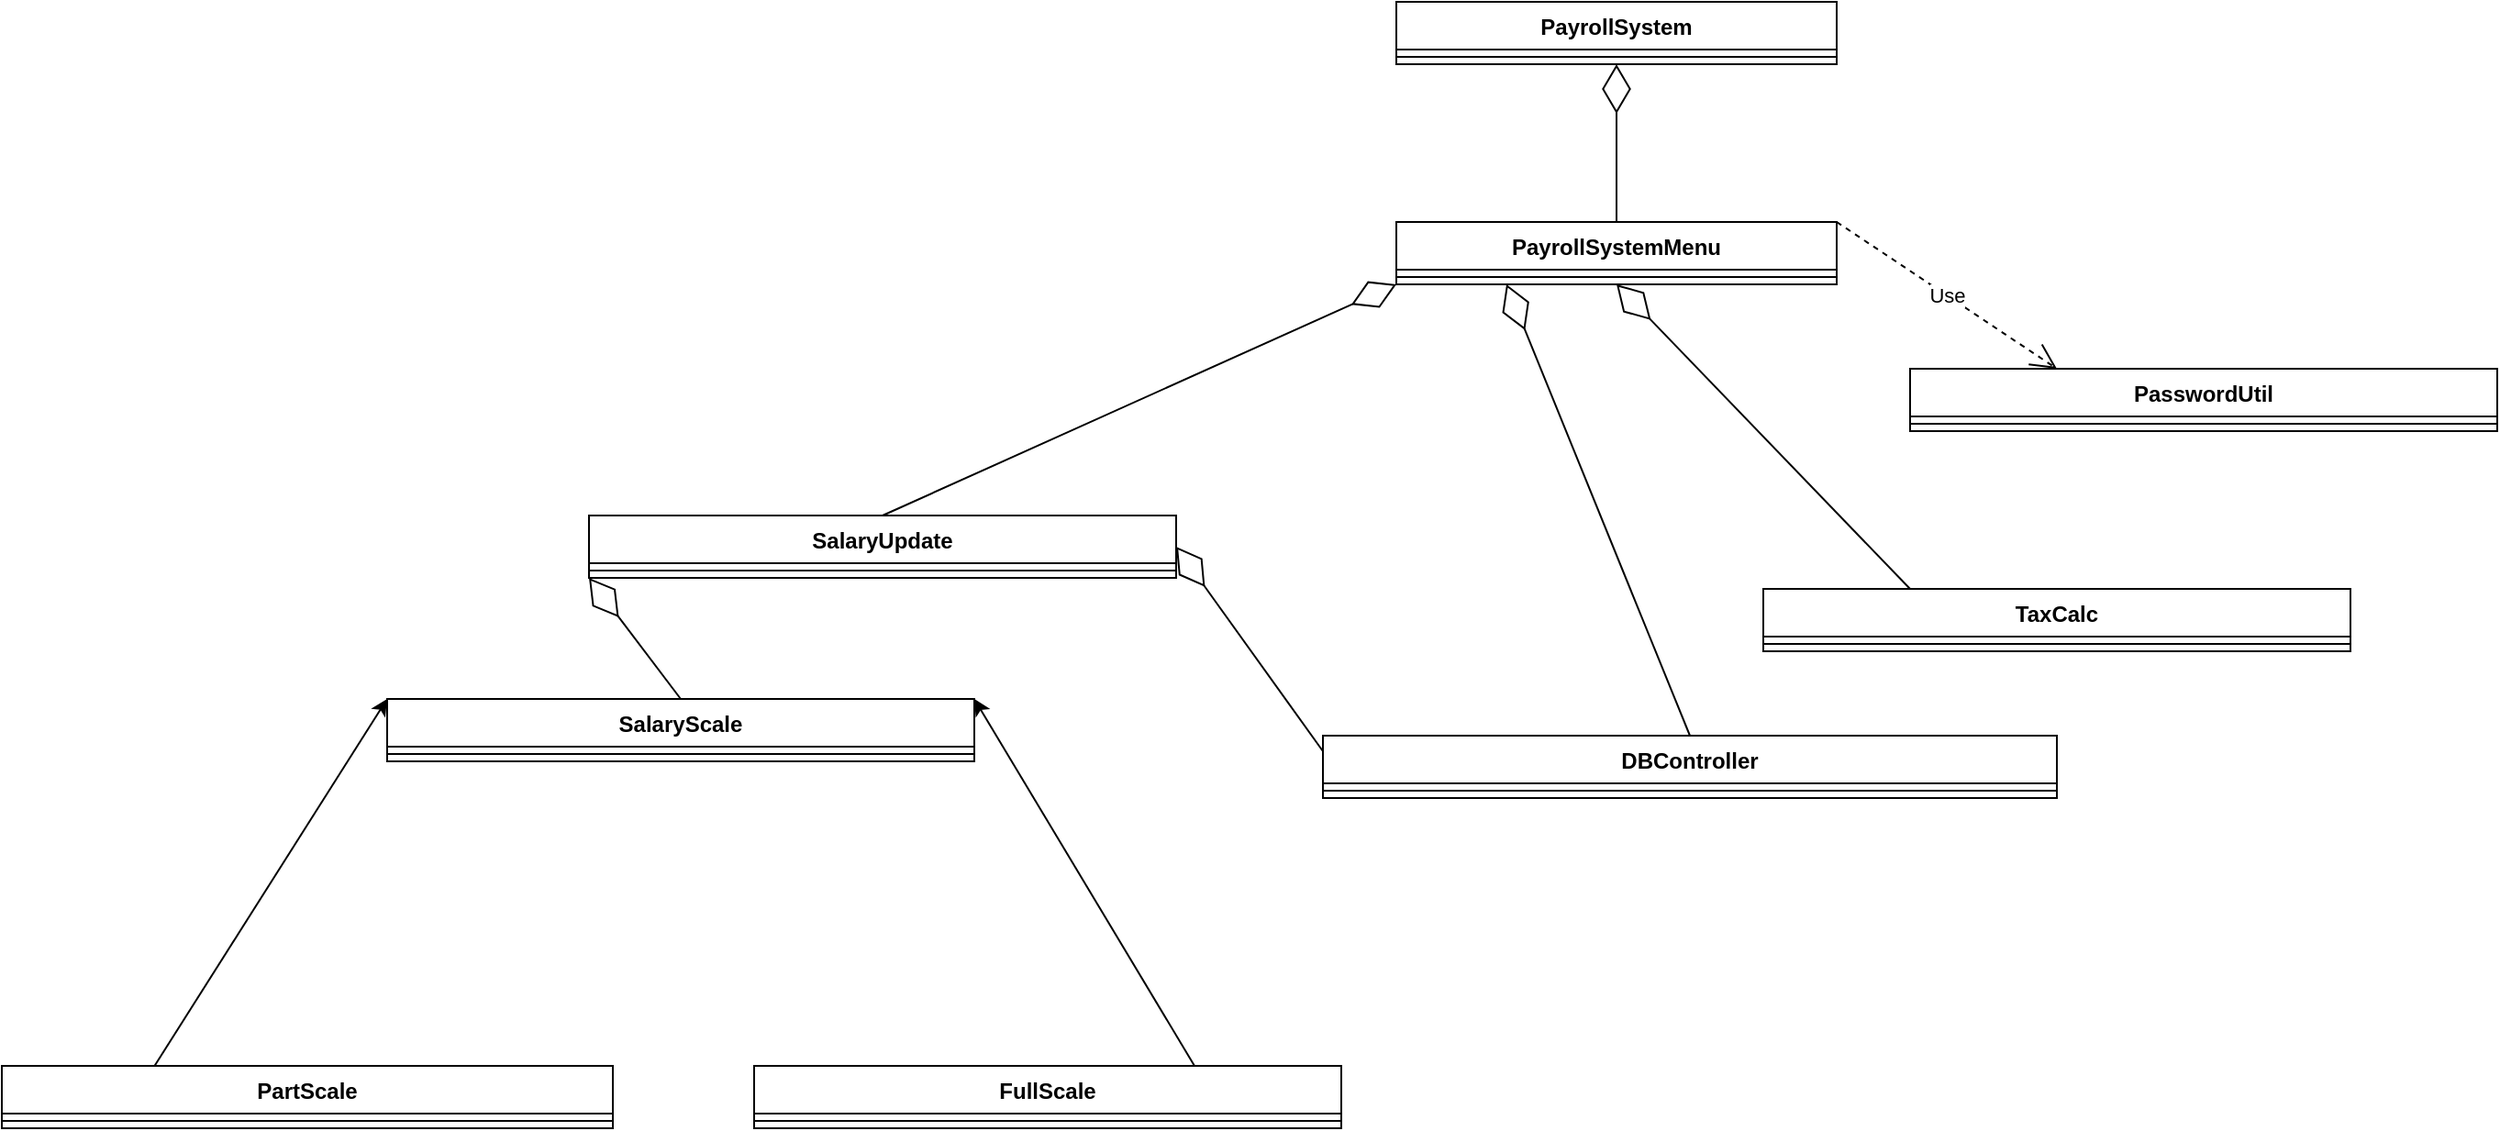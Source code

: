 <mxfile version="24.7.17">
  <diagram name="Page-1" id="b5b7bab2-c9e2-2cf4-8b2a-24fd1a2a6d21">
    <mxGraphModel dx="2203" dy="996" grid="1" gridSize="10" guides="1" tooltips="1" connect="1" arrows="1" fold="1" page="1" pageScale="1" pageWidth="827" pageHeight="1169" background="none" math="0" shadow="0">
      <root>
        <mxCell id="0" />
        <mxCell id="1" parent="0" />
        <mxCell id="mPwAxX8d5oP5hzSvpfBp-22" value="PayrollSystem" style="swimlane;fontStyle=1;align=center;verticalAlign=top;childLayout=stackLayout;horizontal=1;startSize=26;horizontalStack=0;resizeParent=1;resizeParentMax=0;resizeLast=0;collapsible=1;marginBottom=0;whiteSpace=wrap;html=1;" parent="1" vertex="1">
          <mxGeometry x="320" width="240" height="34" as="geometry" />
        </mxCell>
        <mxCell id="mPwAxX8d5oP5hzSvpfBp-24" value="" style="line;strokeWidth=1;fillColor=none;align=left;verticalAlign=middle;spacingTop=-1;spacingLeft=3;spacingRight=3;rotatable=0;labelPosition=right;points=[];portConstraint=eastwest;strokeColor=inherit;" parent="mPwAxX8d5oP5hzSvpfBp-22" vertex="1">
          <mxGeometry y="26" width="240" height="8" as="geometry" />
        </mxCell>
        <mxCell id="mPwAxX8d5oP5hzSvpfBp-26" value="PayrollSystemMenu" style="swimlane;fontStyle=1;align=center;verticalAlign=top;childLayout=stackLayout;horizontal=1;startSize=26;horizontalStack=0;resizeParent=1;resizeParentMax=0;resizeLast=0;collapsible=1;marginBottom=0;whiteSpace=wrap;html=1;" parent="1" vertex="1">
          <mxGeometry x="320" y="120" width="240" height="34" as="geometry" />
        </mxCell>
        <mxCell id="mPwAxX8d5oP5hzSvpfBp-28" value="" style="line;strokeWidth=1;fillColor=none;align=left;verticalAlign=middle;spacingTop=-1;spacingLeft=3;spacingRight=3;rotatable=0;labelPosition=right;points=[];portConstraint=eastwest;strokeColor=inherit;" parent="mPwAxX8d5oP5hzSvpfBp-26" vertex="1">
          <mxGeometry y="26" width="240" height="8" as="geometry" />
        </mxCell>
        <mxCell id="mPwAxX8d5oP5hzSvpfBp-68" value="DBController" style="swimlane;fontStyle=1;align=center;verticalAlign=top;childLayout=stackLayout;horizontal=1;startSize=26;horizontalStack=0;resizeParent=1;resizeParentMax=0;resizeLast=0;collapsible=1;marginBottom=0;whiteSpace=wrap;html=1;" parent="1" vertex="1">
          <mxGeometry x="280" y="400" width="400" height="34" as="geometry" />
        </mxCell>
        <mxCell id="mPwAxX8d5oP5hzSvpfBp-70" value="" style="line;strokeWidth=1;fillColor=none;align=left;verticalAlign=middle;spacingTop=-1;spacingLeft=3;spacingRight=3;rotatable=0;labelPosition=right;points=[];portConstraint=eastwest;strokeColor=inherit;" parent="mPwAxX8d5oP5hzSvpfBp-68" vertex="1">
          <mxGeometry y="26" width="400" height="8" as="geometry" />
        </mxCell>
        <mxCell id="mPwAxX8d5oP5hzSvpfBp-151" value="PasswordUtil" style="swimlane;fontStyle=1;align=center;verticalAlign=top;childLayout=stackLayout;horizontal=1;startSize=26;horizontalStack=0;resizeParent=1;resizeParentMax=0;resizeLast=0;collapsible=1;marginBottom=0;whiteSpace=wrap;html=1;" parent="1" vertex="1">
          <mxGeometry x="600" y="200" width="320" height="34" as="geometry" />
        </mxCell>
        <mxCell id="mPwAxX8d5oP5hzSvpfBp-153" value="" style="line;strokeWidth=1;fillColor=none;align=left;verticalAlign=middle;spacingTop=-1;spacingLeft=3;spacingRight=3;rotatable=0;labelPosition=right;points=[];portConstraint=eastwest;strokeColor=inherit;" parent="mPwAxX8d5oP5hzSvpfBp-151" vertex="1">
          <mxGeometry y="26" width="320" height="8" as="geometry" />
        </mxCell>
        <mxCell id="mPwAxX8d5oP5hzSvpfBp-168" value="SalaryUpdate" style="swimlane;fontStyle=1;align=center;verticalAlign=top;childLayout=stackLayout;horizontal=1;startSize=26;horizontalStack=0;resizeParent=1;resizeParentMax=0;resizeLast=0;collapsible=1;marginBottom=0;whiteSpace=wrap;html=1;" parent="1" vertex="1">
          <mxGeometry x="-120" y="280" width="320" height="34" as="geometry" />
        </mxCell>
        <mxCell id="mPwAxX8d5oP5hzSvpfBp-170" value="" style="line;strokeWidth=1;fillColor=none;align=left;verticalAlign=middle;spacingTop=-1;spacingLeft=3;spacingRight=3;rotatable=0;labelPosition=right;points=[];portConstraint=eastwest;strokeColor=inherit;" parent="mPwAxX8d5oP5hzSvpfBp-168" vertex="1">
          <mxGeometry y="26" width="320" height="8" as="geometry" />
        </mxCell>
        <mxCell id="mPwAxX8d5oP5hzSvpfBp-187" value="TaxCalc" style="swimlane;fontStyle=1;align=center;verticalAlign=top;childLayout=stackLayout;horizontal=1;startSize=26;horizontalStack=0;resizeParent=1;resizeParentMax=0;resizeLast=0;collapsible=1;marginBottom=0;whiteSpace=wrap;html=1;" parent="1" vertex="1">
          <mxGeometry x="520" y="320" width="320" height="34" as="geometry" />
        </mxCell>
        <mxCell id="mPwAxX8d5oP5hzSvpfBp-189" value="" style="line;strokeWidth=1;fillColor=none;align=left;verticalAlign=middle;spacingTop=-1;spacingLeft=3;spacingRight=3;rotatable=0;labelPosition=right;points=[];portConstraint=eastwest;strokeColor=inherit;" parent="mPwAxX8d5oP5hzSvpfBp-187" vertex="1">
          <mxGeometry y="26" width="320" height="8" as="geometry" />
        </mxCell>
        <mxCell id="mPwAxX8d5oP5hzSvpfBp-247" value="FullScale" style="swimlane;fontStyle=1;align=center;verticalAlign=top;childLayout=stackLayout;horizontal=1;startSize=26;horizontalStack=0;resizeParent=1;resizeParentMax=0;resizeLast=0;collapsible=1;marginBottom=0;whiteSpace=wrap;html=1;" parent="1" vertex="1">
          <mxGeometry x="-30" y="580" width="320" height="34" as="geometry" />
        </mxCell>
        <mxCell id="mPwAxX8d5oP5hzSvpfBp-248" value="" style="line;strokeWidth=1;fillColor=none;align=left;verticalAlign=middle;spacingTop=-1;spacingLeft=3;spacingRight=3;rotatable=0;labelPosition=right;points=[];portConstraint=eastwest;strokeColor=inherit;" parent="mPwAxX8d5oP5hzSvpfBp-247" vertex="1">
          <mxGeometry y="26" width="320" height="8" as="geometry" />
        </mxCell>
        <mxCell id="mPwAxX8d5oP5hzSvpfBp-262" value="PartScale" style="swimlane;fontStyle=1;align=center;verticalAlign=top;childLayout=stackLayout;horizontal=1;startSize=26;horizontalStack=0;resizeParent=1;resizeParentMax=0;resizeLast=0;collapsible=1;marginBottom=0;whiteSpace=wrap;html=1;" parent="1" vertex="1">
          <mxGeometry x="-440" y="580" width="333" height="34" as="geometry" />
        </mxCell>
        <mxCell id="mPwAxX8d5oP5hzSvpfBp-263" value="" style="line;strokeWidth=1;fillColor=none;align=left;verticalAlign=middle;spacingTop=-1;spacingLeft=3;spacingRight=3;rotatable=0;labelPosition=right;points=[];portConstraint=eastwest;strokeColor=inherit;" parent="mPwAxX8d5oP5hzSvpfBp-262" vertex="1">
          <mxGeometry y="26" width="333" height="8" as="geometry" />
        </mxCell>
        <mxCell id="mPwAxX8d5oP5hzSvpfBp-265" value="SalaryScale" style="swimlane;fontStyle=1;align=center;verticalAlign=top;childLayout=stackLayout;horizontal=1;startSize=26;horizontalStack=0;resizeParent=1;resizeParentMax=0;resizeLast=0;collapsible=1;marginBottom=0;whiteSpace=wrap;html=1;" parent="1" vertex="1">
          <mxGeometry x="-230" y="380" width="320" height="34" as="geometry" />
        </mxCell>
        <mxCell id="mPwAxX8d5oP5hzSvpfBp-269" value="" style="line;strokeWidth=1;fillColor=none;align=left;verticalAlign=middle;spacingTop=-1;spacingLeft=3;spacingRight=3;rotatable=0;labelPosition=right;points=[];portConstraint=eastwest;strokeColor=inherit;" parent="mPwAxX8d5oP5hzSvpfBp-265" vertex="1">
          <mxGeometry y="26" width="320" height="8" as="geometry" />
        </mxCell>
        <mxCell id="RM8KvDM85beLi4GdjPFU-4" value="Use" style="endArrow=open;endSize=12;dashed=1;html=1;rounded=0;exitX=1;exitY=0;exitDx=0;exitDy=0;entryX=0.25;entryY=0;entryDx=0;entryDy=0;" parent="1" source="mPwAxX8d5oP5hzSvpfBp-26" target="mPwAxX8d5oP5hzSvpfBp-151" edge="1">
          <mxGeometry width="160" relative="1" as="geometry">
            <mxPoint x="560" y="531" as="sourcePoint" />
            <mxPoint x="820.8" y="262.2" as="targetPoint" />
          </mxGeometry>
        </mxCell>
        <mxCell id="RM8KvDM85beLi4GdjPFU-5" value="" style="endArrow=diamondThin;endFill=0;endSize=24;html=1;rounded=0;entryX=0.5;entryY=1;entryDx=0;entryDy=0;exitX=0.25;exitY=0;exitDx=0;exitDy=0;" parent="1" source="mPwAxX8d5oP5hzSvpfBp-187" target="mPwAxX8d5oP5hzSvpfBp-26" edge="1">
          <mxGeometry width="160" relative="1" as="geometry">
            <mxPoint x="440" y="1160" as="sourcePoint" />
            <mxPoint x="560" y="531" as="targetPoint" />
          </mxGeometry>
        </mxCell>
        <mxCell id="RM8KvDM85beLi4GdjPFU-6" value="" style="endArrow=diamondThin;endFill=0;endSize=24;html=1;rounded=0;exitX=0.5;exitY=0;exitDx=0;exitDy=0;entryX=0.25;entryY=1;entryDx=0;entryDy=0;" parent="1" source="mPwAxX8d5oP5hzSvpfBp-68" target="mPwAxX8d5oP5hzSvpfBp-26" edge="1">
          <mxGeometry width="160" relative="1" as="geometry">
            <mxPoint x="770" y="1090" as="sourcePoint" />
            <mxPoint x="560" y="531" as="targetPoint" />
          </mxGeometry>
        </mxCell>
        <mxCell id="RM8KvDM85beLi4GdjPFU-7" value="" style="endArrow=diamondThin;endFill=0;endSize=24;html=1;rounded=0;entryX=1;entryY=0.5;entryDx=0;entryDy=0;exitX=0;exitY=0.25;exitDx=0;exitDy=0;" parent="1" source="mPwAxX8d5oP5hzSvpfBp-68" target="mPwAxX8d5oP5hzSvpfBp-168" edge="1">
          <mxGeometry width="160" relative="1" as="geometry">
            <mxPoint x="600" y="1079" as="sourcePoint" />
            <mxPoint x="200" y="1051" as="targetPoint" />
          </mxGeometry>
        </mxCell>
        <mxCell id="RM8KvDM85beLi4GdjPFU-8" value="" style="endArrow=diamondThin;endFill=0;endSize=24;html=1;rounded=0;exitX=0.5;exitY=0;exitDx=0;exitDy=0;entryX=0;entryY=1;entryDx=0;entryDy=0;" parent="1" source="mPwAxX8d5oP5hzSvpfBp-265" target="mPwAxX8d5oP5hzSvpfBp-168" edge="1">
          <mxGeometry width="160" relative="1" as="geometry">
            <mxPoint x="790" y="1110" as="sourcePoint" />
            <mxPoint x="-121" y="987" as="targetPoint" />
          </mxGeometry>
        </mxCell>
        <mxCell id="RM8KvDM85beLi4GdjPFU-9" value="" style="endArrow=classic;html=1;rounded=0;entryX=0;entryY=0;entryDx=0;entryDy=0;exitX=0.25;exitY=0;exitDx=0;exitDy=0;" parent="1" source="mPwAxX8d5oP5hzSvpfBp-262" target="mPwAxX8d5oP5hzSvpfBp-265" edge="1">
          <mxGeometry width="50" height="50" relative="1" as="geometry">
            <mxPoint x="-30" y="790" as="sourcePoint" />
            <mxPoint x="-140" y="750" as="targetPoint" />
          </mxGeometry>
        </mxCell>
        <mxCell id="RM8KvDM85beLi4GdjPFU-10" value="" style="endArrow=classic;html=1;rounded=0;entryX=1;entryY=0;entryDx=0;entryDy=0;exitX=0.75;exitY=0;exitDx=0;exitDy=0;" parent="1" source="mPwAxX8d5oP5hzSvpfBp-247" target="mPwAxX8d5oP5hzSvpfBp-265" edge="1">
          <mxGeometry width="50" height="50" relative="1" as="geometry">
            <mxPoint x="-307" y="870" as="sourcePoint" />
            <mxPoint x="-180" y="681" as="targetPoint" />
          </mxGeometry>
        </mxCell>
        <mxCell id="RM8KvDM85beLi4GdjPFU-11" value="" style="endArrow=diamondThin;endFill=0;endSize=24;html=1;rounded=0;exitX=0.5;exitY=0;exitDx=0;exitDy=0;entryX=0;entryY=1;entryDx=0;entryDy=0;" parent="1" source="mPwAxX8d5oP5hzSvpfBp-168" target="mPwAxX8d5oP5hzSvpfBp-26" edge="1">
          <mxGeometry width="160" relative="1" as="geometry">
            <mxPoint x="350" y="1290" as="sourcePoint" />
            <mxPoint x="320" y="531" as="targetPoint" />
          </mxGeometry>
        </mxCell>
        <mxCell id="-ffOELAf1Ro_G3EGrPoA-3" value="" style="endArrow=diamondThin;endFill=0;endSize=24;html=1;rounded=0;entryX=0.5;entryY=1;entryDx=0;entryDy=0;exitX=0.5;exitY=0;exitDx=0;exitDy=0;" edge="1" parent="1" source="mPwAxX8d5oP5hzSvpfBp-26" target="mPwAxX8d5oP5hzSvpfBp-22">
          <mxGeometry width="160" relative="1" as="geometry">
            <mxPoint x="230" y="270" as="sourcePoint" />
            <mxPoint x="390" y="270" as="targetPoint" />
          </mxGeometry>
        </mxCell>
      </root>
    </mxGraphModel>
  </diagram>
</mxfile>
